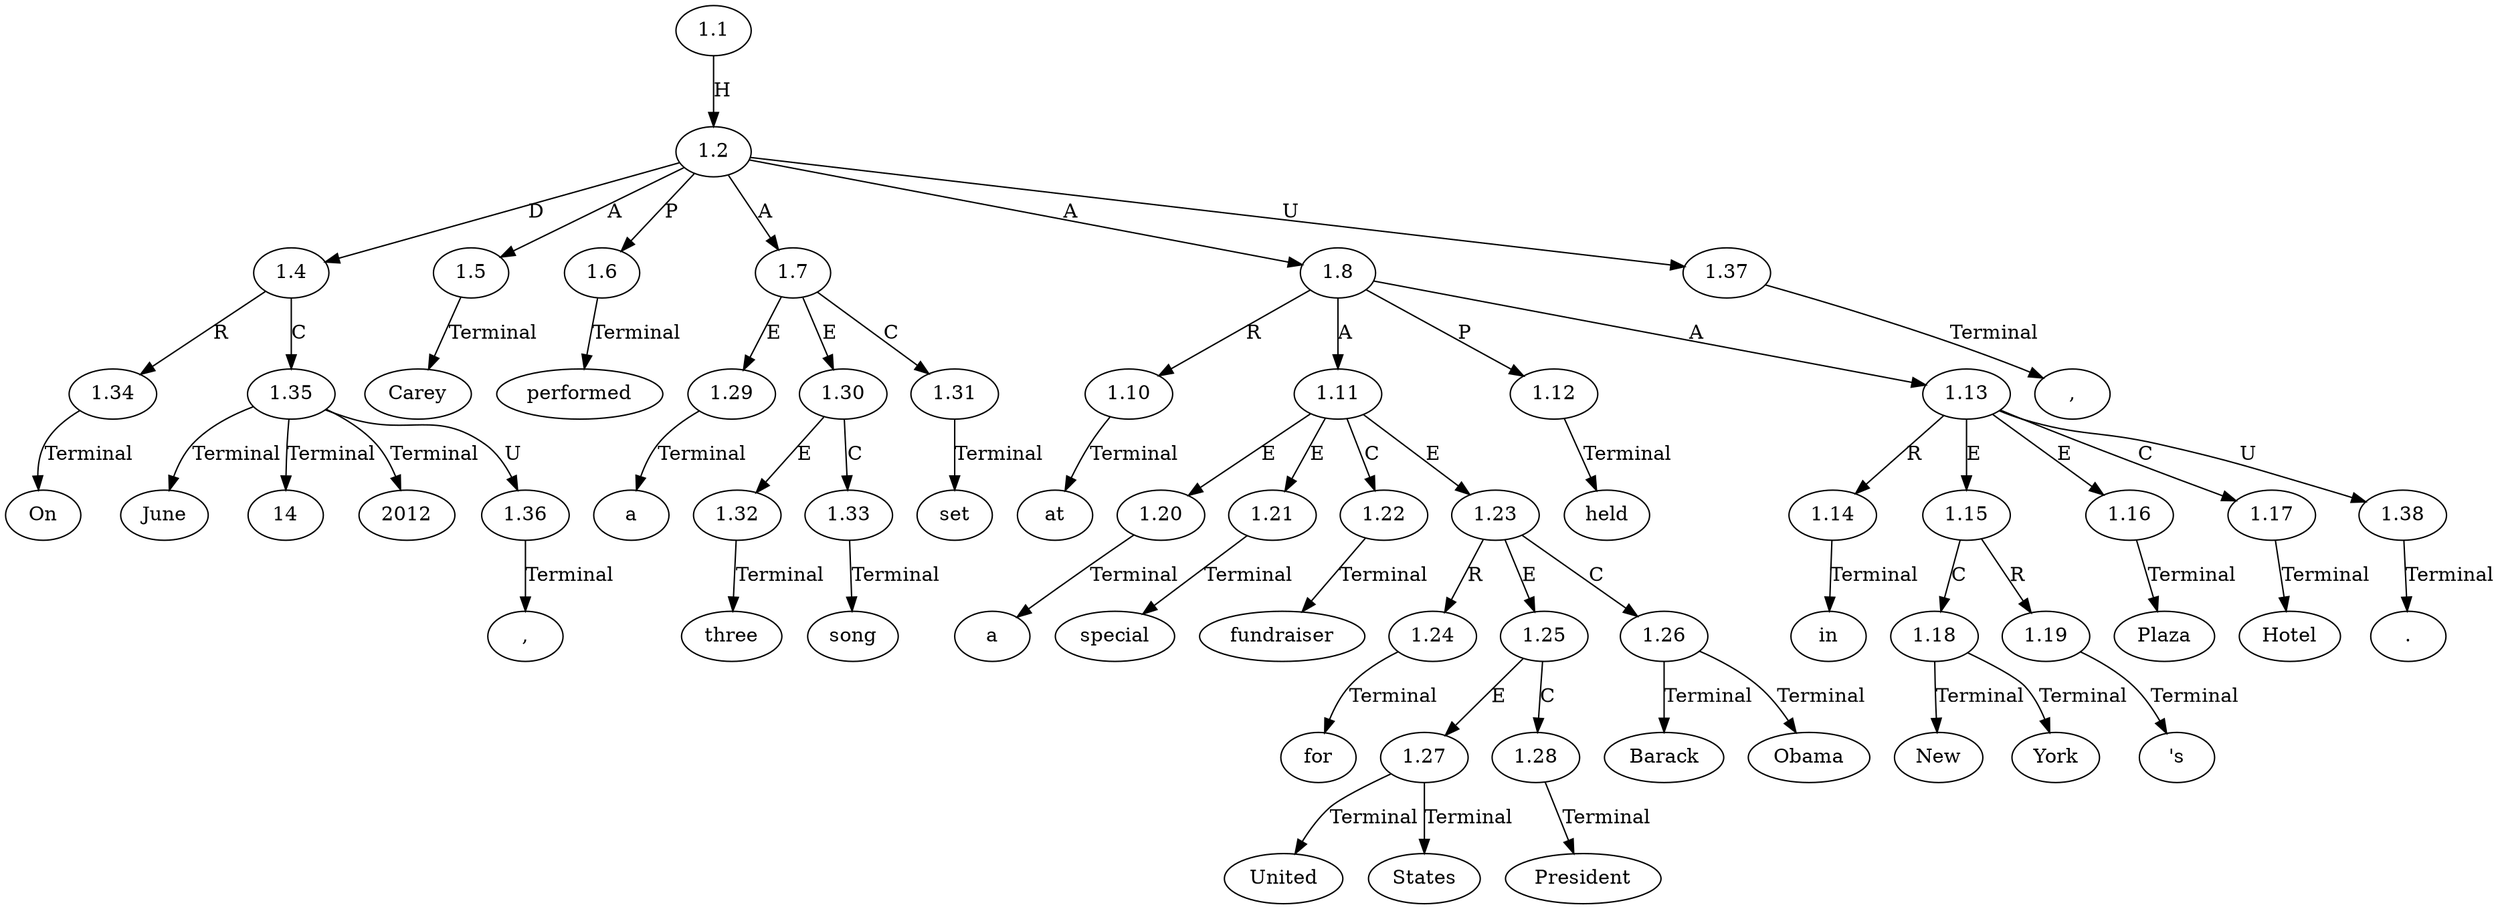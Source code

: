 // Graph
digraph {
	0.1 [label=On ordering=out]
	0.10 [label=three ordering=out]
	0.11 [label=song ordering=out]
	0.12 [label=set ordering=out]
	0.13 [label=at ordering=out]
	0.14 [label=a ordering=out]
	0.15 [label=special ordering=out]
	0.16 [label=fundraiser ordering=out]
	0.17 [label=for ordering=out]
	0.18 [label=United ordering=out]
	0.19 [label=States ordering=out]
	0.2 [label=June ordering=out]
	0.20 [label=President ordering=out]
	0.21 [label=Barack ordering=out]
	0.22 [label=Obama ordering=out]
	0.23 [label=held ordering=out]
	0.24 [label=in ordering=out]
	0.25 [label=New ordering=out]
	0.26 [label=York ordering=out]
	0.27 [label="'s" ordering=out]
	0.28 [label=Plaza ordering=out]
	0.29 [label=Hotel ordering=out]
	0.3 [label=14 ordering=out]
	0.30 [label="." ordering=out]
	0.4 [label="," ordering=out]
	0.5 [label=2012 ordering=out]
	0.6 [label="," ordering=out]
	0.7 [label=Carey ordering=out]
	0.8 [label=performed ordering=out]
	0.9 [label=a ordering=out]
	1.1 [label=1.1 ordering=out]
	1.2 [label=1.2 ordering=out]
	1.4 [label=1.4 ordering=out]
	1.5 [label=1.5 ordering=out]
	1.6 [label=1.6 ordering=out]
	1.7 [label=1.7 ordering=out]
	1.8 [label=1.8 ordering=out]
	1.10 [label=1.10 ordering=out]
	1.11 [label=1.11 ordering=out]
	1.12 [label=1.12 ordering=out]
	1.13 [label=1.13 ordering=out]
	1.14 [label=1.14 ordering=out]
	1.15 [label=1.15 ordering=out]
	1.16 [label=1.16 ordering=out]
	1.17 [label=1.17 ordering=out]
	1.18 [label=1.18 ordering=out]
	1.19 [label=1.19 ordering=out]
	1.20 [label=1.20 ordering=out]
	1.21 [label=1.21 ordering=out]
	1.22 [label=1.22 ordering=out]
	1.23 [label=1.23 ordering=out]
	1.24 [label=1.24 ordering=out]
	1.25 [label=1.25 ordering=out]
	1.26 [label=1.26 ordering=out]
	1.27 [label=1.27 ordering=out]
	1.28 [label=1.28 ordering=out]
	1.29 [label=1.29 ordering=out]
	1.30 [label=1.30 ordering=out]
	1.31 [label=1.31 ordering=out]
	1.32 [label=1.32 ordering=out]
	1.33 [label=1.33 ordering=out]
	1.34 [label=1.34 ordering=out]
	1.35 [label=1.35 ordering=out]
	1.36 [label=1.36 ordering=out]
	1.37 [label=1.37 ordering=out]
	1.38 [label=1.38 ordering=out]
	1.1 -> 1.2 [label=H ordering=out]
	1.2 -> 1.4 [label=D ordering=out]
	1.2 -> 1.5 [label=A ordering=out]
	1.2 -> 1.6 [label=P ordering=out]
	1.2 -> 1.7 [label=A ordering=out]
	1.2 -> 1.8 [label=A ordering=out]
	1.2 -> 1.37 [label=U ordering=out]
	1.4 -> 1.34 [label=R ordering=out]
	1.4 -> 1.35 [label=C ordering=out]
	1.5 -> 0.7 [label=Terminal ordering=out]
	1.6 -> 0.8 [label=Terminal ordering=out]
	1.7 -> 1.29 [label=E ordering=out]
	1.7 -> 1.30 [label=E ordering=out]
	1.7 -> 1.31 [label=C ordering=out]
	1.8 -> 1.10 [label=R ordering=out]
	1.8 -> 1.11 [label=A ordering=out]
	1.8 -> 1.12 [label=P ordering=out]
	1.8 -> 1.13 [label=A ordering=out]
	1.10 -> 0.13 [label=Terminal ordering=out]
	1.11 -> 1.20 [label=E ordering=out]
	1.11 -> 1.21 [label=E ordering=out]
	1.11 -> 1.22 [label=C ordering=out]
	1.11 -> 1.23 [label=E ordering=out]
	1.12 -> 0.23 [label=Terminal ordering=out]
	1.13 -> 1.14 [label=R ordering=out]
	1.13 -> 1.15 [label=E ordering=out]
	1.13 -> 1.16 [label=E ordering=out]
	1.13 -> 1.17 [label=C ordering=out]
	1.13 -> 1.38 [label=U ordering=out]
	1.14 -> 0.24 [label=Terminal ordering=out]
	1.15 -> 1.18 [label=C ordering=out]
	1.15 -> 1.19 [label=R ordering=out]
	1.16 -> 0.28 [label=Terminal ordering=out]
	1.17 -> 0.29 [label=Terminal ordering=out]
	1.18 -> 0.25 [label=Terminal ordering=out]
	1.18 -> 0.26 [label=Terminal ordering=out]
	1.19 -> 0.27 [label=Terminal ordering=out]
	1.20 -> 0.14 [label=Terminal ordering=out]
	1.21 -> 0.15 [label=Terminal ordering=out]
	1.22 -> 0.16 [label=Terminal ordering=out]
	1.23 -> 1.24 [label=R ordering=out]
	1.23 -> 1.25 [label=E ordering=out]
	1.23 -> 1.26 [label=C ordering=out]
	1.24 -> 0.17 [label=Terminal ordering=out]
	1.25 -> 1.27 [label=E ordering=out]
	1.25 -> 1.28 [label=C ordering=out]
	1.26 -> 0.21 [label=Terminal ordering=out]
	1.26 -> 0.22 [label=Terminal ordering=out]
	1.27 -> 0.18 [label=Terminal ordering=out]
	1.27 -> 0.19 [label=Terminal ordering=out]
	1.28 -> 0.20 [label=Terminal ordering=out]
	1.29 -> 0.9 [label=Terminal ordering=out]
	1.30 -> 1.32 [label=E ordering=out]
	1.30 -> 1.33 [label=C ordering=out]
	1.31 -> 0.12 [label=Terminal ordering=out]
	1.32 -> 0.10 [label=Terminal ordering=out]
	1.33 -> 0.11 [label=Terminal ordering=out]
	1.34 -> 0.1 [label=Terminal ordering=out]
	1.35 -> 0.2 [label=Terminal ordering=out]
	1.35 -> 0.3 [label=Terminal ordering=out]
	1.35 -> 0.5 [label=Terminal ordering=out]
	1.35 -> 1.36 [label=U ordering=out]
	1.36 -> 0.4 [label=Terminal ordering=out]
	1.37 -> 0.6 [label=Terminal ordering=out]
	1.38 -> 0.30 [label=Terminal ordering=out]
}
